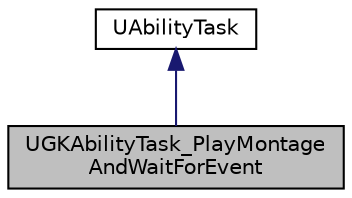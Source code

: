 digraph "UGKAbilityTask_PlayMontageAndWaitForEvent"
{
 // LATEX_PDF_SIZE
  edge [fontname="Helvetica",fontsize="10",labelfontname="Helvetica",labelfontsize="10"];
  node [fontname="Helvetica",fontsize="10",shape=record];
  Node1 [label="UGKAbilityTask_PlayMontage\lAndWaitForEvent",height=0.2,width=0.4,color="black", fillcolor="grey75", style="filled", fontcolor="black",tooltip=" "];
  Node2 -> Node1 [dir="back",color="midnightblue",fontsize="10",style="solid",fontname="Helvetica"];
  Node2 [label="UAbilityTask",height=0.2,width=0.4,color="black", fillcolor="white", style="filled",tooltip=" "];
}
